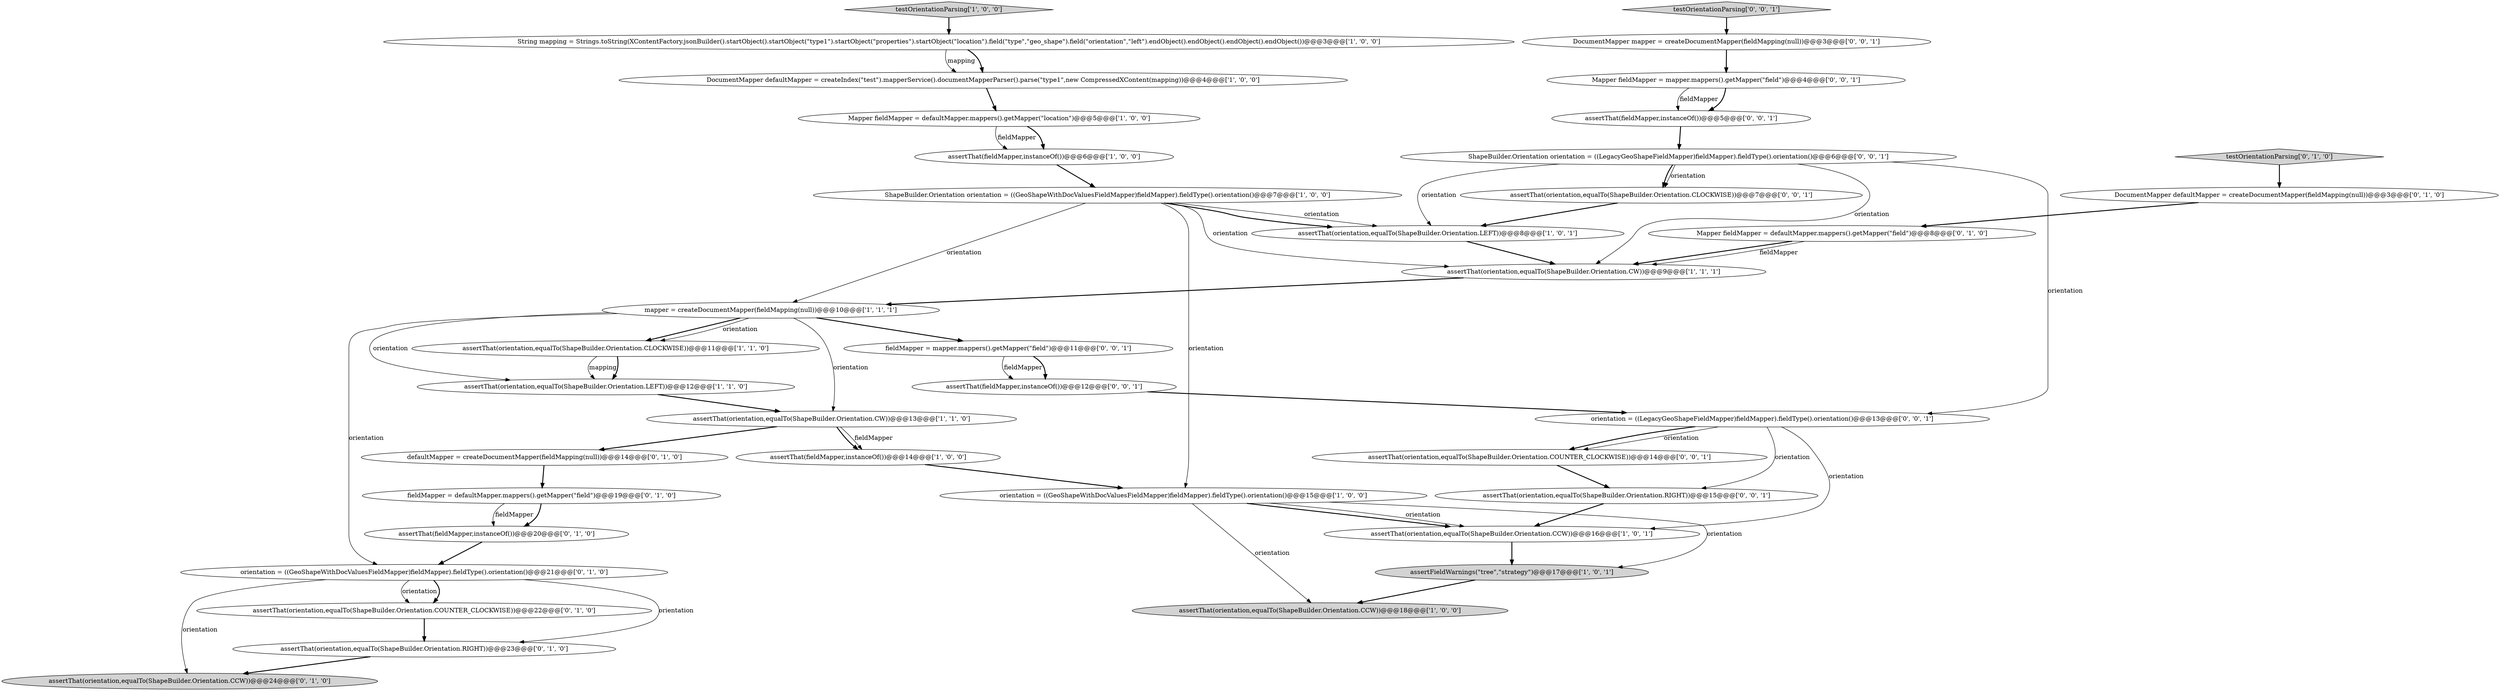 digraph {
17 [style = filled, label = "assertThat(orientation,equalTo(ShapeBuilder.Orientation.CCW))@@@24@@@['0', '1', '0']", fillcolor = lightgray, shape = ellipse image = "AAA0AAABBB2BBB"];
9 [style = filled, label = "assertFieldWarnings(\"tree\",\"strategy\")@@@17@@@['1', '0', '1']", fillcolor = lightgray, shape = ellipse image = "AAA0AAABBB1BBB"];
31 [style = filled, label = "ShapeBuilder.Orientation orientation = ((LegacyGeoShapeFieldMapper)fieldMapper).fieldType().orientation()@@@6@@@['0', '0', '1']", fillcolor = white, shape = ellipse image = "AAA0AAABBB3BBB"];
3 [style = filled, label = "ShapeBuilder.Orientation orientation = ((GeoShapeWithDocValuesFieldMapper)fieldMapper).fieldType().orientation()@@@7@@@['1', '0', '0']", fillcolor = white, shape = ellipse image = "AAA0AAABBB1BBB"];
35 [style = filled, label = "orientation = ((LegacyGeoShapeFieldMapper)fieldMapper).fieldType().orientation()@@@13@@@['0', '0', '1']", fillcolor = white, shape = ellipse image = "AAA0AAABBB3BBB"];
30 [style = filled, label = "assertThat(orientation,equalTo(ShapeBuilder.Orientation.CLOCKWISE))@@@7@@@['0', '0', '1']", fillcolor = white, shape = ellipse image = "AAA0AAABBB3BBB"];
6 [style = filled, label = "assertThat(fieldMapper,instanceOf())@@@14@@@['1', '0', '0']", fillcolor = white, shape = ellipse image = "AAA0AAABBB1BBB"];
16 [style = filled, label = "String mapping = Strings.toString(XContentFactory.jsonBuilder().startObject().startObject(\"type1\").startObject(\"properties\").startObject(\"location\").field(\"type\",\"geo_shape\").field(\"orientation\",\"left\").endObject().endObject().endObject().endObject())@@@3@@@['1', '0', '0']", fillcolor = white, shape = ellipse image = "AAA0AAABBB1BBB"];
18 [style = filled, label = "testOrientationParsing['0', '1', '0']", fillcolor = lightgray, shape = diamond image = "AAA0AAABBB2BBB"];
2 [style = filled, label = "assertThat(orientation,equalTo(ShapeBuilder.Orientation.CCW))@@@16@@@['1', '0', '1']", fillcolor = white, shape = ellipse image = "AAA0AAABBB1BBB"];
28 [style = filled, label = "assertThat(fieldMapper,instanceOf())@@@5@@@['0', '0', '1']", fillcolor = white, shape = ellipse image = "AAA0AAABBB3BBB"];
1 [style = filled, label = "assertThat(orientation,equalTo(ShapeBuilder.Orientation.CLOCKWISE))@@@11@@@['1', '1', '0']", fillcolor = white, shape = ellipse image = "AAA0AAABBB1BBB"];
20 [style = filled, label = "fieldMapper = defaultMapper.mappers().getMapper(\"field\")@@@19@@@['0', '1', '0']", fillcolor = white, shape = ellipse image = "AAA1AAABBB2BBB"];
5 [style = filled, label = "mapper = createDocumentMapper(fieldMapping(null))@@@10@@@['1', '1', '1']", fillcolor = white, shape = ellipse image = "AAA0AAABBB1BBB"];
19 [style = filled, label = "defaultMapper = createDocumentMapper(fieldMapping(null))@@@14@@@['0', '1', '0']", fillcolor = white, shape = ellipse image = "AAA0AAABBB2BBB"];
7 [style = filled, label = "assertThat(orientation,equalTo(ShapeBuilder.Orientation.LEFT))@@@12@@@['1', '1', '0']", fillcolor = white, shape = ellipse image = "AAA0AAABBB1BBB"];
33 [style = filled, label = "assertThat(fieldMapper,instanceOf())@@@12@@@['0', '0', '1']", fillcolor = white, shape = ellipse image = "AAA0AAABBB3BBB"];
22 [style = filled, label = "assertThat(fieldMapper,instanceOf())@@@20@@@['0', '1', '0']", fillcolor = white, shape = ellipse image = "AAA0AAABBB2BBB"];
14 [style = filled, label = "testOrientationParsing['1', '0', '0']", fillcolor = lightgray, shape = diamond image = "AAA0AAABBB1BBB"];
8 [style = filled, label = "assertThat(fieldMapper,instanceOf())@@@6@@@['1', '0', '0']", fillcolor = white, shape = ellipse image = "AAA0AAABBB1BBB"];
21 [style = filled, label = "assertThat(orientation,equalTo(ShapeBuilder.Orientation.RIGHT))@@@23@@@['0', '1', '0']", fillcolor = white, shape = ellipse image = "AAA0AAABBB2BBB"];
29 [style = filled, label = "assertThat(orientation,equalTo(ShapeBuilder.Orientation.RIGHT))@@@15@@@['0', '0', '1']", fillcolor = white, shape = ellipse image = "AAA0AAABBB3BBB"];
23 [style = filled, label = "DocumentMapper defaultMapper = createDocumentMapper(fieldMapping(null))@@@3@@@['0', '1', '0']", fillcolor = white, shape = ellipse image = "AAA0AAABBB2BBB"];
12 [style = filled, label = "assertThat(orientation,equalTo(ShapeBuilder.Orientation.CW))@@@13@@@['1', '1', '0']", fillcolor = white, shape = ellipse image = "AAA0AAABBB1BBB"];
10 [style = filled, label = "assertThat(orientation,equalTo(ShapeBuilder.Orientation.CW))@@@9@@@['1', '1', '1']", fillcolor = white, shape = ellipse image = "AAA0AAABBB1BBB"];
25 [style = filled, label = "assertThat(orientation,equalTo(ShapeBuilder.Orientation.COUNTER_CLOCKWISE))@@@22@@@['0', '1', '0']", fillcolor = white, shape = ellipse image = "AAA0AAABBB2BBB"];
26 [style = filled, label = "orientation = ((GeoShapeWithDocValuesFieldMapper)fieldMapper).fieldType().orientation()@@@21@@@['0', '1', '0']", fillcolor = white, shape = ellipse image = "AAA0AAABBB2BBB"];
4 [style = filled, label = "assertThat(orientation,equalTo(ShapeBuilder.Orientation.LEFT))@@@8@@@['1', '0', '1']", fillcolor = white, shape = ellipse image = "AAA0AAABBB1BBB"];
13 [style = filled, label = "DocumentMapper defaultMapper = createIndex(\"test\").mapperService().documentMapperParser().parse(\"type1\",new CompressedXContent(mapping))@@@4@@@['1', '0', '0']", fillcolor = white, shape = ellipse image = "AAA0AAABBB1BBB"];
36 [style = filled, label = "Mapper fieldMapper = mapper.mappers().getMapper(\"field\")@@@4@@@['0', '0', '1']", fillcolor = white, shape = ellipse image = "AAA0AAABBB3BBB"];
11 [style = filled, label = "assertThat(orientation,equalTo(ShapeBuilder.Orientation.CCW))@@@18@@@['1', '0', '0']", fillcolor = lightgray, shape = ellipse image = "AAA0AAABBB1BBB"];
24 [style = filled, label = "Mapper fieldMapper = defaultMapper.mappers().getMapper(\"field\")@@@8@@@['0', '1', '0']", fillcolor = white, shape = ellipse image = "AAA1AAABBB2BBB"];
27 [style = filled, label = "assertThat(orientation,equalTo(ShapeBuilder.Orientation.COUNTER_CLOCKWISE))@@@14@@@['0', '0', '1']", fillcolor = white, shape = ellipse image = "AAA0AAABBB3BBB"];
0 [style = filled, label = "Mapper fieldMapper = defaultMapper.mappers().getMapper(\"location\")@@@5@@@['1', '0', '0']", fillcolor = white, shape = ellipse image = "AAA0AAABBB1BBB"];
15 [style = filled, label = "orientation = ((GeoShapeWithDocValuesFieldMapper)fieldMapper).fieldType().orientation()@@@15@@@['1', '0', '0']", fillcolor = white, shape = ellipse image = "AAA0AAABBB1BBB"];
32 [style = filled, label = "fieldMapper = mapper.mappers().getMapper(\"field\")@@@11@@@['0', '0', '1']", fillcolor = white, shape = ellipse image = "AAA0AAABBB3BBB"];
34 [style = filled, label = "DocumentMapper mapper = createDocumentMapper(fieldMapping(null))@@@3@@@['0', '0', '1']", fillcolor = white, shape = ellipse image = "AAA0AAABBB3BBB"];
37 [style = filled, label = "testOrientationParsing['0', '0', '1']", fillcolor = lightgray, shape = diamond image = "AAA0AAABBB3BBB"];
28->31 [style = bold, label=""];
3->15 [style = solid, label="orientation"];
32->33 [style = solid, label="fieldMapper"];
9->11 [style = bold, label=""];
14->16 [style = bold, label=""];
3->5 [style = solid, label="orientation"];
3->10 [style = solid, label="orientation"];
6->15 [style = bold, label=""];
23->24 [style = bold, label=""];
13->0 [style = bold, label=""];
29->2 [style = bold, label=""];
5->1 [style = bold, label=""];
19->20 [style = bold, label=""];
5->12 [style = solid, label="orientation"];
20->22 [style = bold, label=""];
21->17 [style = bold, label=""];
31->10 [style = solid, label="orientation"];
34->36 [style = bold, label=""];
1->7 [style = solid, label="mapping"];
0->8 [style = bold, label=""];
0->8 [style = solid, label="fieldMapper"];
31->30 [style = solid, label="orientation"];
5->32 [style = bold, label=""];
26->21 [style = solid, label="orientation"];
35->2 [style = solid, label="orientation"];
16->13 [style = bold, label=""];
24->10 [style = bold, label=""];
5->7 [style = solid, label="orientation"];
24->10 [style = solid, label="fieldMapper"];
15->2 [style = bold, label=""];
5->1 [style = solid, label="orientation"];
8->3 [style = bold, label=""];
35->27 [style = bold, label=""];
26->17 [style = solid, label="orientation"];
27->29 [style = bold, label=""];
25->21 [style = bold, label=""];
5->26 [style = solid, label="orientation"];
26->25 [style = bold, label=""];
2->9 [style = bold, label=""];
33->35 [style = bold, label=""];
37->34 [style = bold, label=""];
15->2 [style = solid, label="orientation"];
35->29 [style = solid, label="orientation"];
7->12 [style = bold, label=""];
22->26 [style = bold, label=""];
20->22 [style = solid, label="fieldMapper"];
15->9 [style = solid, label="orientation"];
35->27 [style = solid, label="orientation"];
12->19 [style = bold, label=""];
26->25 [style = solid, label="orientation"];
36->28 [style = bold, label=""];
3->4 [style = solid, label="orientation"];
12->6 [style = solid, label="fieldMapper"];
30->4 [style = bold, label=""];
4->10 [style = bold, label=""];
31->30 [style = bold, label=""];
1->7 [style = bold, label=""];
32->33 [style = bold, label=""];
31->35 [style = solid, label="orientation"];
36->28 [style = solid, label="fieldMapper"];
15->11 [style = solid, label="orientation"];
3->4 [style = bold, label=""];
10->5 [style = bold, label=""];
31->4 [style = solid, label="orientation"];
12->6 [style = bold, label=""];
18->23 [style = bold, label=""];
16->13 [style = solid, label="mapping"];
}
